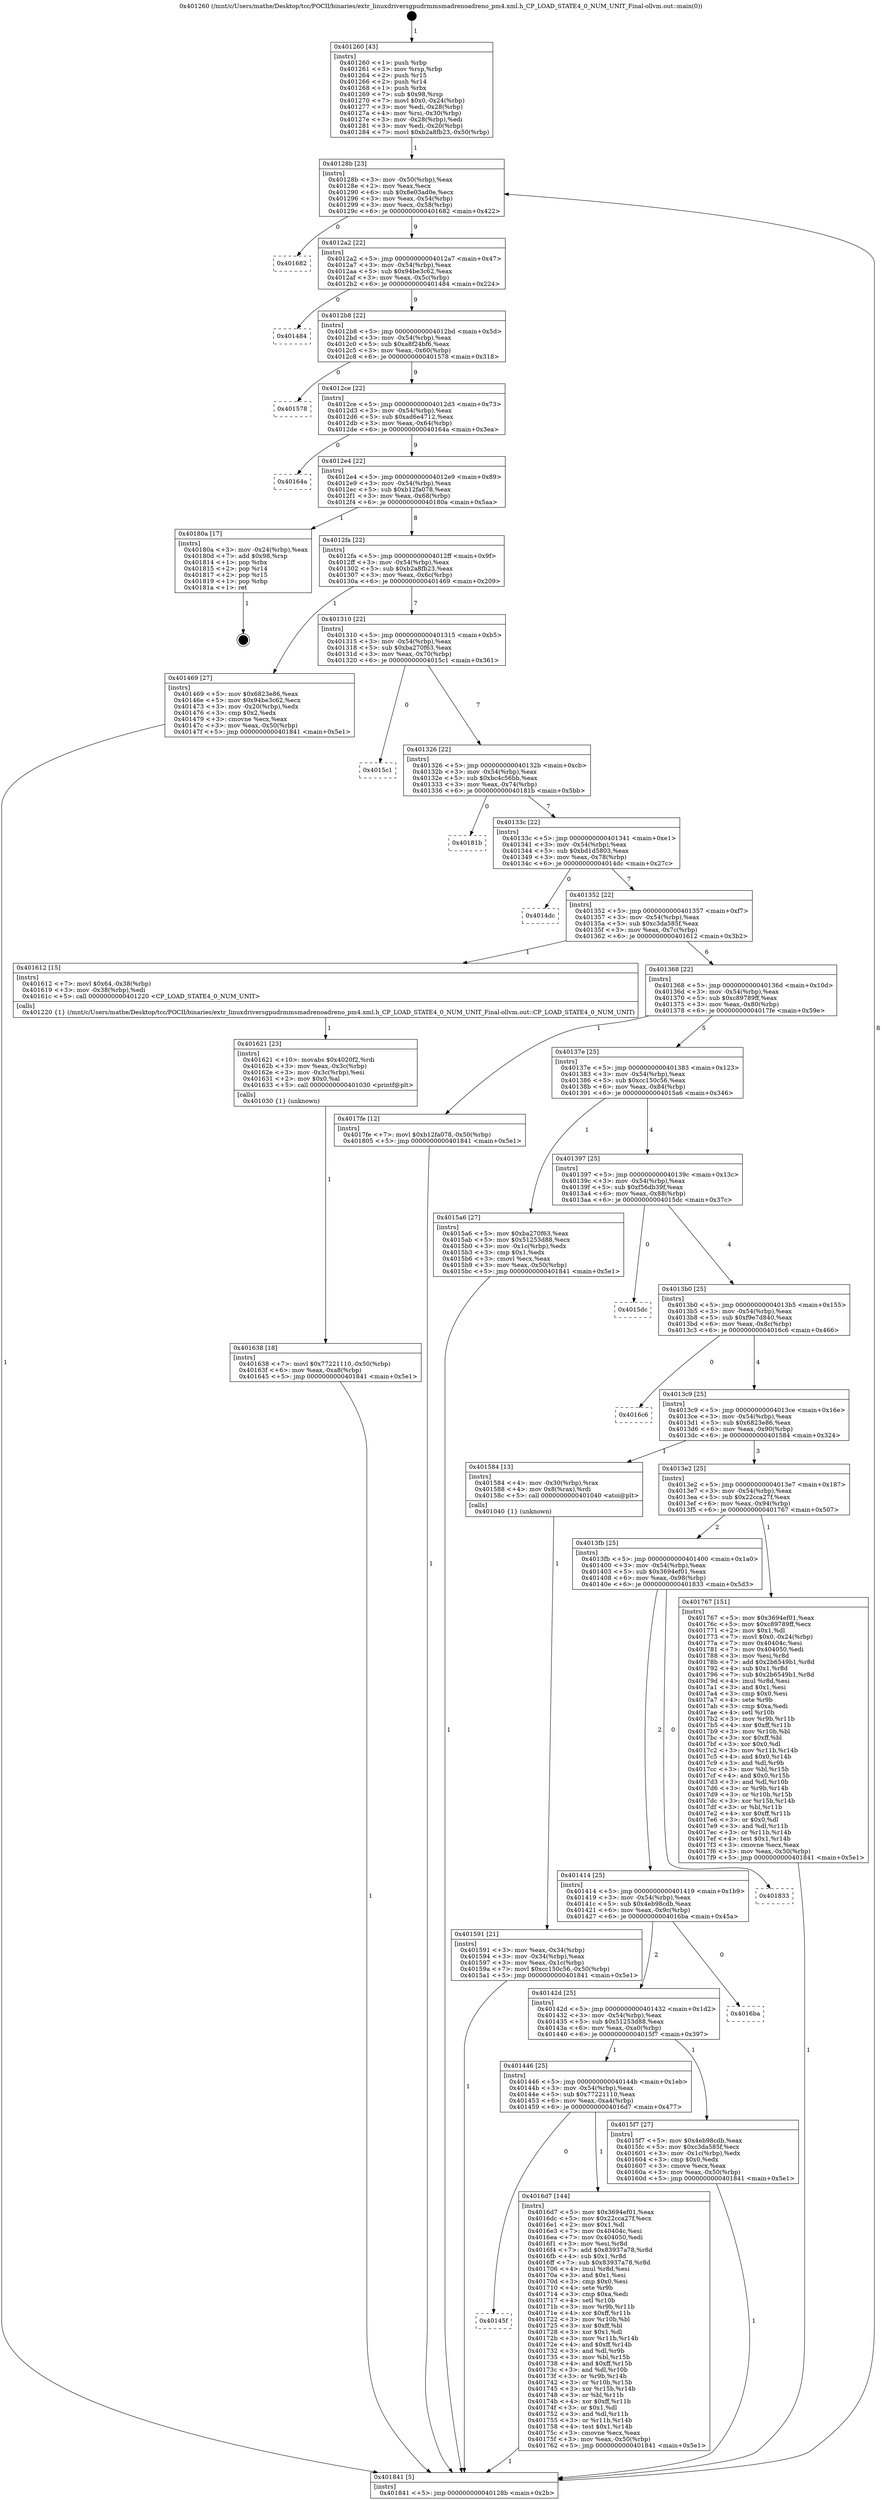 digraph "0x401260" {
  label = "0x401260 (/mnt/c/Users/mathe/Desktop/tcc/POCII/binaries/extr_linuxdriversgpudrmmsmadrenoadreno_pm4.xml.h_CP_LOAD_STATE4_0_NUM_UNIT_Final-ollvm.out::main(0))"
  labelloc = "t"
  node[shape=record]

  Entry [label="",width=0.3,height=0.3,shape=circle,fillcolor=black,style=filled]
  "0x40128b" [label="{
     0x40128b [23]\l
     | [instrs]\l
     &nbsp;&nbsp;0x40128b \<+3\>: mov -0x50(%rbp),%eax\l
     &nbsp;&nbsp;0x40128e \<+2\>: mov %eax,%ecx\l
     &nbsp;&nbsp;0x401290 \<+6\>: sub $0x8e03ad0e,%ecx\l
     &nbsp;&nbsp;0x401296 \<+3\>: mov %eax,-0x54(%rbp)\l
     &nbsp;&nbsp;0x401299 \<+3\>: mov %ecx,-0x58(%rbp)\l
     &nbsp;&nbsp;0x40129c \<+6\>: je 0000000000401682 \<main+0x422\>\l
  }"]
  "0x401682" [label="{
     0x401682\l
  }", style=dashed]
  "0x4012a2" [label="{
     0x4012a2 [22]\l
     | [instrs]\l
     &nbsp;&nbsp;0x4012a2 \<+5\>: jmp 00000000004012a7 \<main+0x47\>\l
     &nbsp;&nbsp;0x4012a7 \<+3\>: mov -0x54(%rbp),%eax\l
     &nbsp;&nbsp;0x4012aa \<+5\>: sub $0x94be3c62,%eax\l
     &nbsp;&nbsp;0x4012af \<+3\>: mov %eax,-0x5c(%rbp)\l
     &nbsp;&nbsp;0x4012b2 \<+6\>: je 0000000000401484 \<main+0x224\>\l
  }"]
  Exit [label="",width=0.3,height=0.3,shape=circle,fillcolor=black,style=filled,peripheries=2]
  "0x401484" [label="{
     0x401484\l
  }", style=dashed]
  "0x4012b8" [label="{
     0x4012b8 [22]\l
     | [instrs]\l
     &nbsp;&nbsp;0x4012b8 \<+5\>: jmp 00000000004012bd \<main+0x5d\>\l
     &nbsp;&nbsp;0x4012bd \<+3\>: mov -0x54(%rbp),%eax\l
     &nbsp;&nbsp;0x4012c0 \<+5\>: sub $0xa8f24bf6,%eax\l
     &nbsp;&nbsp;0x4012c5 \<+3\>: mov %eax,-0x60(%rbp)\l
     &nbsp;&nbsp;0x4012c8 \<+6\>: je 0000000000401578 \<main+0x318\>\l
  }"]
  "0x40145f" [label="{
     0x40145f\l
  }", style=dashed]
  "0x401578" [label="{
     0x401578\l
  }", style=dashed]
  "0x4012ce" [label="{
     0x4012ce [22]\l
     | [instrs]\l
     &nbsp;&nbsp;0x4012ce \<+5\>: jmp 00000000004012d3 \<main+0x73\>\l
     &nbsp;&nbsp;0x4012d3 \<+3\>: mov -0x54(%rbp),%eax\l
     &nbsp;&nbsp;0x4012d6 \<+5\>: sub $0xad6e4712,%eax\l
     &nbsp;&nbsp;0x4012db \<+3\>: mov %eax,-0x64(%rbp)\l
     &nbsp;&nbsp;0x4012de \<+6\>: je 000000000040164a \<main+0x3ea\>\l
  }"]
  "0x4016d7" [label="{
     0x4016d7 [144]\l
     | [instrs]\l
     &nbsp;&nbsp;0x4016d7 \<+5\>: mov $0x3694ef01,%eax\l
     &nbsp;&nbsp;0x4016dc \<+5\>: mov $0x22cca27f,%ecx\l
     &nbsp;&nbsp;0x4016e1 \<+2\>: mov $0x1,%dl\l
     &nbsp;&nbsp;0x4016e3 \<+7\>: mov 0x40404c,%esi\l
     &nbsp;&nbsp;0x4016ea \<+7\>: mov 0x404050,%edi\l
     &nbsp;&nbsp;0x4016f1 \<+3\>: mov %esi,%r8d\l
     &nbsp;&nbsp;0x4016f4 \<+7\>: add $0x83937a78,%r8d\l
     &nbsp;&nbsp;0x4016fb \<+4\>: sub $0x1,%r8d\l
     &nbsp;&nbsp;0x4016ff \<+7\>: sub $0x83937a78,%r8d\l
     &nbsp;&nbsp;0x401706 \<+4\>: imul %r8d,%esi\l
     &nbsp;&nbsp;0x40170a \<+3\>: and $0x1,%esi\l
     &nbsp;&nbsp;0x40170d \<+3\>: cmp $0x0,%esi\l
     &nbsp;&nbsp;0x401710 \<+4\>: sete %r9b\l
     &nbsp;&nbsp;0x401714 \<+3\>: cmp $0xa,%edi\l
     &nbsp;&nbsp;0x401717 \<+4\>: setl %r10b\l
     &nbsp;&nbsp;0x40171b \<+3\>: mov %r9b,%r11b\l
     &nbsp;&nbsp;0x40171e \<+4\>: xor $0xff,%r11b\l
     &nbsp;&nbsp;0x401722 \<+3\>: mov %r10b,%bl\l
     &nbsp;&nbsp;0x401725 \<+3\>: xor $0xff,%bl\l
     &nbsp;&nbsp;0x401728 \<+3\>: xor $0x1,%dl\l
     &nbsp;&nbsp;0x40172b \<+3\>: mov %r11b,%r14b\l
     &nbsp;&nbsp;0x40172e \<+4\>: and $0xff,%r14b\l
     &nbsp;&nbsp;0x401732 \<+3\>: and %dl,%r9b\l
     &nbsp;&nbsp;0x401735 \<+3\>: mov %bl,%r15b\l
     &nbsp;&nbsp;0x401738 \<+4\>: and $0xff,%r15b\l
     &nbsp;&nbsp;0x40173c \<+3\>: and %dl,%r10b\l
     &nbsp;&nbsp;0x40173f \<+3\>: or %r9b,%r14b\l
     &nbsp;&nbsp;0x401742 \<+3\>: or %r10b,%r15b\l
     &nbsp;&nbsp;0x401745 \<+3\>: xor %r15b,%r14b\l
     &nbsp;&nbsp;0x401748 \<+3\>: or %bl,%r11b\l
     &nbsp;&nbsp;0x40174b \<+4\>: xor $0xff,%r11b\l
     &nbsp;&nbsp;0x40174f \<+3\>: or $0x1,%dl\l
     &nbsp;&nbsp;0x401752 \<+3\>: and %dl,%r11b\l
     &nbsp;&nbsp;0x401755 \<+3\>: or %r11b,%r14b\l
     &nbsp;&nbsp;0x401758 \<+4\>: test $0x1,%r14b\l
     &nbsp;&nbsp;0x40175c \<+3\>: cmovne %ecx,%eax\l
     &nbsp;&nbsp;0x40175f \<+3\>: mov %eax,-0x50(%rbp)\l
     &nbsp;&nbsp;0x401762 \<+5\>: jmp 0000000000401841 \<main+0x5e1\>\l
  }"]
  "0x40164a" [label="{
     0x40164a\l
  }", style=dashed]
  "0x4012e4" [label="{
     0x4012e4 [22]\l
     | [instrs]\l
     &nbsp;&nbsp;0x4012e4 \<+5\>: jmp 00000000004012e9 \<main+0x89\>\l
     &nbsp;&nbsp;0x4012e9 \<+3\>: mov -0x54(%rbp),%eax\l
     &nbsp;&nbsp;0x4012ec \<+5\>: sub $0xb12fa078,%eax\l
     &nbsp;&nbsp;0x4012f1 \<+3\>: mov %eax,-0x68(%rbp)\l
     &nbsp;&nbsp;0x4012f4 \<+6\>: je 000000000040180a \<main+0x5aa\>\l
  }"]
  "0x401638" [label="{
     0x401638 [18]\l
     | [instrs]\l
     &nbsp;&nbsp;0x401638 \<+7\>: movl $0x77221110,-0x50(%rbp)\l
     &nbsp;&nbsp;0x40163f \<+6\>: mov %eax,-0xa8(%rbp)\l
     &nbsp;&nbsp;0x401645 \<+5\>: jmp 0000000000401841 \<main+0x5e1\>\l
  }"]
  "0x40180a" [label="{
     0x40180a [17]\l
     | [instrs]\l
     &nbsp;&nbsp;0x40180a \<+3\>: mov -0x24(%rbp),%eax\l
     &nbsp;&nbsp;0x40180d \<+7\>: add $0x98,%rsp\l
     &nbsp;&nbsp;0x401814 \<+1\>: pop %rbx\l
     &nbsp;&nbsp;0x401815 \<+2\>: pop %r14\l
     &nbsp;&nbsp;0x401817 \<+2\>: pop %r15\l
     &nbsp;&nbsp;0x401819 \<+1\>: pop %rbp\l
     &nbsp;&nbsp;0x40181a \<+1\>: ret\l
  }"]
  "0x4012fa" [label="{
     0x4012fa [22]\l
     | [instrs]\l
     &nbsp;&nbsp;0x4012fa \<+5\>: jmp 00000000004012ff \<main+0x9f\>\l
     &nbsp;&nbsp;0x4012ff \<+3\>: mov -0x54(%rbp),%eax\l
     &nbsp;&nbsp;0x401302 \<+5\>: sub $0xb2a8fb23,%eax\l
     &nbsp;&nbsp;0x401307 \<+3\>: mov %eax,-0x6c(%rbp)\l
     &nbsp;&nbsp;0x40130a \<+6\>: je 0000000000401469 \<main+0x209\>\l
  }"]
  "0x401621" [label="{
     0x401621 [23]\l
     | [instrs]\l
     &nbsp;&nbsp;0x401621 \<+10\>: movabs $0x4020f2,%rdi\l
     &nbsp;&nbsp;0x40162b \<+3\>: mov %eax,-0x3c(%rbp)\l
     &nbsp;&nbsp;0x40162e \<+3\>: mov -0x3c(%rbp),%esi\l
     &nbsp;&nbsp;0x401631 \<+2\>: mov $0x0,%al\l
     &nbsp;&nbsp;0x401633 \<+5\>: call 0000000000401030 \<printf@plt\>\l
     | [calls]\l
     &nbsp;&nbsp;0x401030 \{1\} (unknown)\l
  }"]
  "0x401469" [label="{
     0x401469 [27]\l
     | [instrs]\l
     &nbsp;&nbsp;0x401469 \<+5\>: mov $0x6823e86,%eax\l
     &nbsp;&nbsp;0x40146e \<+5\>: mov $0x94be3c62,%ecx\l
     &nbsp;&nbsp;0x401473 \<+3\>: mov -0x20(%rbp),%edx\l
     &nbsp;&nbsp;0x401476 \<+3\>: cmp $0x2,%edx\l
     &nbsp;&nbsp;0x401479 \<+3\>: cmovne %ecx,%eax\l
     &nbsp;&nbsp;0x40147c \<+3\>: mov %eax,-0x50(%rbp)\l
     &nbsp;&nbsp;0x40147f \<+5\>: jmp 0000000000401841 \<main+0x5e1\>\l
  }"]
  "0x401310" [label="{
     0x401310 [22]\l
     | [instrs]\l
     &nbsp;&nbsp;0x401310 \<+5\>: jmp 0000000000401315 \<main+0xb5\>\l
     &nbsp;&nbsp;0x401315 \<+3\>: mov -0x54(%rbp),%eax\l
     &nbsp;&nbsp;0x401318 \<+5\>: sub $0xba270f63,%eax\l
     &nbsp;&nbsp;0x40131d \<+3\>: mov %eax,-0x70(%rbp)\l
     &nbsp;&nbsp;0x401320 \<+6\>: je 00000000004015c1 \<main+0x361\>\l
  }"]
  "0x401841" [label="{
     0x401841 [5]\l
     | [instrs]\l
     &nbsp;&nbsp;0x401841 \<+5\>: jmp 000000000040128b \<main+0x2b\>\l
  }"]
  "0x401260" [label="{
     0x401260 [43]\l
     | [instrs]\l
     &nbsp;&nbsp;0x401260 \<+1\>: push %rbp\l
     &nbsp;&nbsp;0x401261 \<+3\>: mov %rsp,%rbp\l
     &nbsp;&nbsp;0x401264 \<+2\>: push %r15\l
     &nbsp;&nbsp;0x401266 \<+2\>: push %r14\l
     &nbsp;&nbsp;0x401268 \<+1\>: push %rbx\l
     &nbsp;&nbsp;0x401269 \<+7\>: sub $0x98,%rsp\l
     &nbsp;&nbsp;0x401270 \<+7\>: movl $0x0,-0x24(%rbp)\l
     &nbsp;&nbsp;0x401277 \<+3\>: mov %edi,-0x28(%rbp)\l
     &nbsp;&nbsp;0x40127a \<+4\>: mov %rsi,-0x30(%rbp)\l
     &nbsp;&nbsp;0x40127e \<+3\>: mov -0x28(%rbp),%edi\l
     &nbsp;&nbsp;0x401281 \<+3\>: mov %edi,-0x20(%rbp)\l
     &nbsp;&nbsp;0x401284 \<+7\>: movl $0xb2a8fb23,-0x50(%rbp)\l
  }"]
  "0x401446" [label="{
     0x401446 [25]\l
     | [instrs]\l
     &nbsp;&nbsp;0x401446 \<+5\>: jmp 000000000040144b \<main+0x1eb\>\l
     &nbsp;&nbsp;0x40144b \<+3\>: mov -0x54(%rbp),%eax\l
     &nbsp;&nbsp;0x40144e \<+5\>: sub $0x77221110,%eax\l
     &nbsp;&nbsp;0x401453 \<+6\>: mov %eax,-0xa4(%rbp)\l
     &nbsp;&nbsp;0x401459 \<+6\>: je 00000000004016d7 \<main+0x477\>\l
  }"]
  "0x4015c1" [label="{
     0x4015c1\l
  }", style=dashed]
  "0x401326" [label="{
     0x401326 [22]\l
     | [instrs]\l
     &nbsp;&nbsp;0x401326 \<+5\>: jmp 000000000040132b \<main+0xcb\>\l
     &nbsp;&nbsp;0x40132b \<+3\>: mov -0x54(%rbp),%eax\l
     &nbsp;&nbsp;0x40132e \<+5\>: sub $0xbc4c56bb,%eax\l
     &nbsp;&nbsp;0x401333 \<+3\>: mov %eax,-0x74(%rbp)\l
     &nbsp;&nbsp;0x401336 \<+6\>: je 000000000040181b \<main+0x5bb\>\l
  }"]
  "0x4015f7" [label="{
     0x4015f7 [27]\l
     | [instrs]\l
     &nbsp;&nbsp;0x4015f7 \<+5\>: mov $0x4eb98cdb,%eax\l
     &nbsp;&nbsp;0x4015fc \<+5\>: mov $0xc3da585f,%ecx\l
     &nbsp;&nbsp;0x401601 \<+3\>: mov -0x1c(%rbp),%edx\l
     &nbsp;&nbsp;0x401604 \<+3\>: cmp $0x0,%edx\l
     &nbsp;&nbsp;0x401607 \<+3\>: cmove %ecx,%eax\l
     &nbsp;&nbsp;0x40160a \<+3\>: mov %eax,-0x50(%rbp)\l
     &nbsp;&nbsp;0x40160d \<+5\>: jmp 0000000000401841 \<main+0x5e1\>\l
  }"]
  "0x40181b" [label="{
     0x40181b\l
  }", style=dashed]
  "0x40133c" [label="{
     0x40133c [22]\l
     | [instrs]\l
     &nbsp;&nbsp;0x40133c \<+5\>: jmp 0000000000401341 \<main+0xe1\>\l
     &nbsp;&nbsp;0x401341 \<+3\>: mov -0x54(%rbp),%eax\l
     &nbsp;&nbsp;0x401344 \<+5\>: sub $0xbd1d5803,%eax\l
     &nbsp;&nbsp;0x401349 \<+3\>: mov %eax,-0x78(%rbp)\l
     &nbsp;&nbsp;0x40134c \<+6\>: je 00000000004014dc \<main+0x27c\>\l
  }"]
  "0x40142d" [label="{
     0x40142d [25]\l
     | [instrs]\l
     &nbsp;&nbsp;0x40142d \<+5\>: jmp 0000000000401432 \<main+0x1d2\>\l
     &nbsp;&nbsp;0x401432 \<+3\>: mov -0x54(%rbp),%eax\l
     &nbsp;&nbsp;0x401435 \<+5\>: sub $0x51253d88,%eax\l
     &nbsp;&nbsp;0x40143a \<+6\>: mov %eax,-0xa0(%rbp)\l
     &nbsp;&nbsp;0x401440 \<+6\>: je 00000000004015f7 \<main+0x397\>\l
  }"]
  "0x4014dc" [label="{
     0x4014dc\l
  }", style=dashed]
  "0x401352" [label="{
     0x401352 [22]\l
     | [instrs]\l
     &nbsp;&nbsp;0x401352 \<+5\>: jmp 0000000000401357 \<main+0xf7\>\l
     &nbsp;&nbsp;0x401357 \<+3\>: mov -0x54(%rbp),%eax\l
     &nbsp;&nbsp;0x40135a \<+5\>: sub $0xc3da585f,%eax\l
     &nbsp;&nbsp;0x40135f \<+3\>: mov %eax,-0x7c(%rbp)\l
     &nbsp;&nbsp;0x401362 \<+6\>: je 0000000000401612 \<main+0x3b2\>\l
  }"]
  "0x4016ba" [label="{
     0x4016ba\l
  }", style=dashed]
  "0x401612" [label="{
     0x401612 [15]\l
     | [instrs]\l
     &nbsp;&nbsp;0x401612 \<+7\>: movl $0x64,-0x38(%rbp)\l
     &nbsp;&nbsp;0x401619 \<+3\>: mov -0x38(%rbp),%edi\l
     &nbsp;&nbsp;0x40161c \<+5\>: call 0000000000401220 \<CP_LOAD_STATE4_0_NUM_UNIT\>\l
     | [calls]\l
     &nbsp;&nbsp;0x401220 \{1\} (/mnt/c/Users/mathe/Desktop/tcc/POCII/binaries/extr_linuxdriversgpudrmmsmadrenoadreno_pm4.xml.h_CP_LOAD_STATE4_0_NUM_UNIT_Final-ollvm.out::CP_LOAD_STATE4_0_NUM_UNIT)\l
  }"]
  "0x401368" [label="{
     0x401368 [22]\l
     | [instrs]\l
     &nbsp;&nbsp;0x401368 \<+5\>: jmp 000000000040136d \<main+0x10d\>\l
     &nbsp;&nbsp;0x40136d \<+3\>: mov -0x54(%rbp),%eax\l
     &nbsp;&nbsp;0x401370 \<+5\>: sub $0xc89789ff,%eax\l
     &nbsp;&nbsp;0x401375 \<+3\>: mov %eax,-0x80(%rbp)\l
     &nbsp;&nbsp;0x401378 \<+6\>: je 00000000004017fe \<main+0x59e\>\l
  }"]
  "0x401414" [label="{
     0x401414 [25]\l
     | [instrs]\l
     &nbsp;&nbsp;0x401414 \<+5\>: jmp 0000000000401419 \<main+0x1b9\>\l
     &nbsp;&nbsp;0x401419 \<+3\>: mov -0x54(%rbp),%eax\l
     &nbsp;&nbsp;0x40141c \<+5\>: sub $0x4eb98cdb,%eax\l
     &nbsp;&nbsp;0x401421 \<+6\>: mov %eax,-0x9c(%rbp)\l
     &nbsp;&nbsp;0x401427 \<+6\>: je 00000000004016ba \<main+0x45a\>\l
  }"]
  "0x4017fe" [label="{
     0x4017fe [12]\l
     | [instrs]\l
     &nbsp;&nbsp;0x4017fe \<+7\>: movl $0xb12fa078,-0x50(%rbp)\l
     &nbsp;&nbsp;0x401805 \<+5\>: jmp 0000000000401841 \<main+0x5e1\>\l
  }"]
  "0x40137e" [label="{
     0x40137e [25]\l
     | [instrs]\l
     &nbsp;&nbsp;0x40137e \<+5\>: jmp 0000000000401383 \<main+0x123\>\l
     &nbsp;&nbsp;0x401383 \<+3\>: mov -0x54(%rbp),%eax\l
     &nbsp;&nbsp;0x401386 \<+5\>: sub $0xcc150c56,%eax\l
     &nbsp;&nbsp;0x40138b \<+6\>: mov %eax,-0x84(%rbp)\l
     &nbsp;&nbsp;0x401391 \<+6\>: je 00000000004015a6 \<main+0x346\>\l
  }"]
  "0x401833" [label="{
     0x401833\l
  }", style=dashed]
  "0x4015a6" [label="{
     0x4015a6 [27]\l
     | [instrs]\l
     &nbsp;&nbsp;0x4015a6 \<+5\>: mov $0xba270f63,%eax\l
     &nbsp;&nbsp;0x4015ab \<+5\>: mov $0x51253d88,%ecx\l
     &nbsp;&nbsp;0x4015b0 \<+3\>: mov -0x1c(%rbp),%edx\l
     &nbsp;&nbsp;0x4015b3 \<+3\>: cmp $0x1,%edx\l
     &nbsp;&nbsp;0x4015b6 \<+3\>: cmovl %ecx,%eax\l
     &nbsp;&nbsp;0x4015b9 \<+3\>: mov %eax,-0x50(%rbp)\l
     &nbsp;&nbsp;0x4015bc \<+5\>: jmp 0000000000401841 \<main+0x5e1\>\l
  }"]
  "0x401397" [label="{
     0x401397 [25]\l
     | [instrs]\l
     &nbsp;&nbsp;0x401397 \<+5\>: jmp 000000000040139c \<main+0x13c\>\l
     &nbsp;&nbsp;0x40139c \<+3\>: mov -0x54(%rbp),%eax\l
     &nbsp;&nbsp;0x40139f \<+5\>: sub $0xf56db39f,%eax\l
     &nbsp;&nbsp;0x4013a4 \<+6\>: mov %eax,-0x88(%rbp)\l
     &nbsp;&nbsp;0x4013aa \<+6\>: je 00000000004015dc \<main+0x37c\>\l
  }"]
  "0x4013fb" [label="{
     0x4013fb [25]\l
     | [instrs]\l
     &nbsp;&nbsp;0x4013fb \<+5\>: jmp 0000000000401400 \<main+0x1a0\>\l
     &nbsp;&nbsp;0x401400 \<+3\>: mov -0x54(%rbp),%eax\l
     &nbsp;&nbsp;0x401403 \<+5\>: sub $0x3694ef01,%eax\l
     &nbsp;&nbsp;0x401408 \<+6\>: mov %eax,-0x98(%rbp)\l
     &nbsp;&nbsp;0x40140e \<+6\>: je 0000000000401833 \<main+0x5d3\>\l
  }"]
  "0x4015dc" [label="{
     0x4015dc\l
  }", style=dashed]
  "0x4013b0" [label="{
     0x4013b0 [25]\l
     | [instrs]\l
     &nbsp;&nbsp;0x4013b0 \<+5\>: jmp 00000000004013b5 \<main+0x155\>\l
     &nbsp;&nbsp;0x4013b5 \<+3\>: mov -0x54(%rbp),%eax\l
     &nbsp;&nbsp;0x4013b8 \<+5\>: sub $0xf9e7d840,%eax\l
     &nbsp;&nbsp;0x4013bd \<+6\>: mov %eax,-0x8c(%rbp)\l
     &nbsp;&nbsp;0x4013c3 \<+6\>: je 00000000004016c6 \<main+0x466\>\l
  }"]
  "0x401767" [label="{
     0x401767 [151]\l
     | [instrs]\l
     &nbsp;&nbsp;0x401767 \<+5\>: mov $0x3694ef01,%eax\l
     &nbsp;&nbsp;0x40176c \<+5\>: mov $0xc89789ff,%ecx\l
     &nbsp;&nbsp;0x401771 \<+2\>: mov $0x1,%dl\l
     &nbsp;&nbsp;0x401773 \<+7\>: movl $0x0,-0x24(%rbp)\l
     &nbsp;&nbsp;0x40177a \<+7\>: mov 0x40404c,%esi\l
     &nbsp;&nbsp;0x401781 \<+7\>: mov 0x404050,%edi\l
     &nbsp;&nbsp;0x401788 \<+3\>: mov %esi,%r8d\l
     &nbsp;&nbsp;0x40178b \<+7\>: add $0x2b6549b1,%r8d\l
     &nbsp;&nbsp;0x401792 \<+4\>: sub $0x1,%r8d\l
     &nbsp;&nbsp;0x401796 \<+7\>: sub $0x2b6549b1,%r8d\l
     &nbsp;&nbsp;0x40179d \<+4\>: imul %r8d,%esi\l
     &nbsp;&nbsp;0x4017a1 \<+3\>: and $0x1,%esi\l
     &nbsp;&nbsp;0x4017a4 \<+3\>: cmp $0x0,%esi\l
     &nbsp;&nbsp;0x4017a7 \<+4\>: sete %r9b\l
     &nbsp;&nbsp;0x4017ab \<+3\>: cmp $0xa,%edi\l
     &nbsp;&nbsp;0x4017ae \<+4\>: setl %r10b\l
     &nbsp;&nbsp;0x4017b2 \<+3\>: mov %r9b,%r11b\l
     &nbsp;&nbsp;0x4017b5 \<+4\>: xor $0xff,%r11b\l
     &nbsp;&nbsp;0x4017b9 \<+3\>: mov %r10b,%bl\l
     &nbsp;&nbsp;0x4017bc \<+3\>: xor $0xff,%bl\l
     &nbsp;&nbsp;0x4017bf \<+3\>: xor $0x0,%dl\l
     &nbsp;&nbsp;0x4017c2 \<+3\>: mov %r11b,%r14b\l
     &nbsp;&nbsp;0x4017c5 \<+4\>: and $0x0,%r14b\l
     &nbsp;&nbsp;0x4017c9 \<+3\>: and %dl,%r9b\l
     &nbsp;&nbsp;0x4017cc \<+3\>: mov %bl,%r15b\l
     &nbsp;&nbsp;0x4017cf \<+4\>: and $0x0,%r15b\l
     &nbsp;&nbsp;0x4017d3 \<+3\>: and %dl,%r10b\l
     &nbsp;&nbsp;0x4017d6 \<+3\>: or %r9b,%r14b\l
     &nbsp;&nbsp;0x4017d9 \<+3\>: or %r10b,%r15b\l
     &nbsp;&nbsp;0x4017dc \<+3\>: xor %r15b,%r14b\l
     &nbsp;&nbsp;0x4017df \<+3\>: or %bl,%r11b\l
     &nbsp;&nbsp;0x4017e2 \<+4\>: xor $0xff,%r11b\l
     &nbsp;&nbsp;0x4017e6 \<+3\>: or $0x0,%dl\l
     &nbsp;&nbsp;0x4017e9 \<+3\>: and %dl,%r11b\l
     &nbsp;&nbsp;0x4017ec \<+3\>: or %r11b,%r14b\l
     &nbsp;&nbsp;0x4017ef \<+4\>: test $0x1,%r14b\l
     &nbsp;&nbsp;0x4017f3 \<+3\>: cmovne %ecx,%eax\l
     &nbsp;&nbsp;0x4017f6 \<+3\>: mov %eax,-0x50(%rbp)\l
     &nbsp;&nbsp;0x4017f9 \<+5\>: jmp 0000000000401841 \<main+0x5e1\>\l
  }"]
  "0x4016c6" [label="{
     0x4016c6\l
  }", style=dashed]
  "0x4013c9" [label="{
     0x4013c9 [25]\l
     | [instrs]\l
     &nbsp;&nbsp;0x4013c9 \<+5\>: jmp 00000000004013ce \<main+0x16e\>\l
     &nbsp;&nbsp;0x4013ce \<+3\>: mov -0x54(%rbp),%eax\l
     &nbsp;&nbsp;0x4013d1 \<+5\>: sub $0x6823e86,%eax\l
     &nbsp;&nbsp;0x4013d6 \<+6\>: mov %eax,-0x90(%rbp)\l
     &nbsp;&nbsp;0x4013dc \<+6\>: je 0000000000401584 \<main+0x324\>\l
  }"]
  "0x401591" [label="{
     0x401591 [21]\l
     | [instrs]\l
     &nbsp;&nbsp;0x401591 \<+3\>: mov %eax,-0x34(%rbp)\l
     &nbsp;&nbsp;0x401594 \<+3\>: mov -0x34(%rbp),%eax\l
     &nbsp;&nbsp;0x401597 \<+3\>: mov %eax,-0x1c(%rbp)\l
     &nbsp;&nbsp;0x40159a \<+7\>: movl $0xcc150c56,-0x50(%rbp)\l
     &nbsp;&nbsp;0x4015a1 \<+5\>: jmp 0000000000401841 \<main+0x5e1\>\l
  }"]
  "0x401584" [label="{
     0x401584 [13]\l
     | [instrs]\l
     &nbsp;&nbsp;0x401584 \<+4\>: mov -0x30(%rbp),%rax\l
     &nbsp;&nbsp;0x401588 \<+4\>: mov 0x8(%rax),%rdi\l
     &nbsp;&nbsp;0x40158c \<+5\>: call 0000000000401040 \<atoi@plt\>\l
     | [calls]\l
     &nbsp;&nbsp;0x401040 \{1\} (unknown)\l
  }"]
  "0x4013e2" [label="{
     0x4013e2 [25]\l
     | [instrs]\l
     &nbsp;&nbsp;0x4013e2 \<+5\>: jmp 00000000004013e7 \<main+0x187\>\l
     &nbsp;&nbsp;0x4013e7 \<+3\>: mov -0x54(%rbp),%eax\l
     &nbsp;&nbsp;0x4013ea \<+5\>: sub $0x22cca27f,%eax\l
     &nbsp;&nbsp;0x4013ef \<+6\>: mov %eax,-0x94(%rbp)\l
     &nbsp;&nbsp;0x4013f5 \<+6\>: je 0000000000401767 \<main+0x507\>\l
  }"]
  Entry -> "0x401260" [label=" 1"]
  "0x40128b" -> "0x401682" [label=" 0"]
  "0x40128b" -> "0x4012a2" [label=" 9"]
  "0x40180a" -> Exit [label=" 1"]
  "0x4012a2" -> "0x401484" [label=" 0"]
  "0x4012a2" -> "0x4012b8" [label=" 9"]
  "0x4017fe" -> "0x401841" [label=" 1"]
  "0x4012b8" -> "0x401578" [label=" 0"]
  "0x4012b8" -> "0x4012ce" [label=" 9"]
  "0x401767" -> "0x401841" [label=" 1"]
  "0x4012ce" -> "0x40164a" [label=" 0"]
  "0x4012ce" -> "0x4012e4" [label=" 9"]
  "0x4016d7" -> "0x401841" [label=" 1"]
  "0x4012e4" -> "0x40180a" [label=" 1"]
  "0x4012e4" -> "0x4012fa" [label=" 8"]
  "0x401446" -> "0x4016d7" [label=" 1"]
  "0x4012fa" -> "0x401469" [label=" 1"]
  "0x4012fa" -> "0x401310" [label=" 7"]
  "0x401469" -> "0x401841" [label=" 1"]
  "0x401260" -> "0x40128b" [label=" 1"]
  "0x401841" -> "0x40128b" [label=" 8"]
  "0x401446" -> "0x40145f" [label=" 0"]
  "0x401310" -> "0x4015c1" [label=" 0"]
  "0x401310" -> "0x401326" [label=" 7"]
  "0x401638" -> "0x401841" [label=" 1"]
  "0x401326" -> "0x40181b" [label=" 0"]
  "0x401326" -> "0x40133c" [label=" 7"]
  "0x401621" -> "0x401638" [label=" 1"]
  "0x40133c" -> "0x4014dc" [label=" 0"]
  "0x40133c" -> "0x401352" [label=" 7"]
  "0x4015f7" -> "0x401841" [label=" 1"]
  "0x401352" -> "0x401612" [label=" 1"]
  "0x401352" -> "0x401368" [label=" 6"]
  "0x40142d" -> "0x401446" [label=" 1"]
  "0x401368" -> "0x4017fe" [label=" 1"]
  "0x401368" -> "0x40137e" [label=" 5"]
  "0x401612" -> "0x401621" [label=" 1"]
  "0x40137e" -> "0x4015a6" [label=" 1"]
  "0x40137e" -> "0x401397" [label=" 4"]
  "0x401414" -> "0x40142d" [label=" 2"]
  "0x401397" -> "0x4015dc" [label=" 0"]
  "0x401397" -> "0x4013b0" [label=" 4"]
  "0x40142d" -> "0x4015f7" [label=" 1"]
  "0x4013b0" -> "0x4016c6" [label=" 0"]
  "0x4013b0" -> "0x4013c9" [label=" 4"]
  "0x4013fb" -> "0x401414" [label=" 2"]
  "0x4013c9" -> "0x401584" [label=" 1"]
  "0x4013c9" -> "0x4013e2" [label=" 3"]
  "0x401584" -> "0x401591" [label=" 1"]
  "0x401591" -> "0x401841" [label=" 1"]
  "0x4015a6" -> "0x401841" [label=" 1"]
  "0x4013fb" -> "0x401833" [label=" 0"]
  "0x4013e2" -> "0x401767" [label=" 1"]
  "0x4013e2" -> "0x4013fb" [label=" 2"]
  "0x401414" -> "0x4016ba" [label=" 0"]
}
